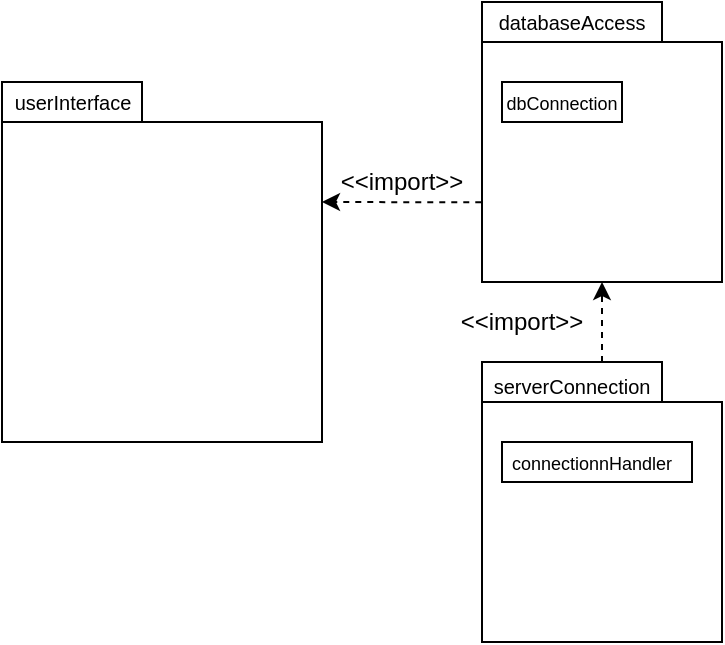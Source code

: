 <mxfile version="14.6.9" type="device"><diagram id="T1SFbGJjnqmOfeQqcoYU" name="Page-1"><mxGraphModel dx="1178" dy="642" grid="1" gridSize="10" guides="1" tooltips="1" connect="1" arrows="1" fold="1" page="1" pageScale="1" pageWidth="827" pageHeight="1169" math="0" shadow="0"><root><mxCell id="0"/><mxCell id="1" parent="0"/><mxCell id="UMg1xNdIXNdOh81jO9CW-11" value="" style="rounded=0;whiteSpace=wrap;html=1;" parent="1" vertex="1"><mxGeometry x="120" y="60" width="70" height="20" as="geometry"/></mxCell><mxCell id="UMg1xNdIXNdOh81jO9CW-7" value="&lt;div style=&quot;font-size: 10px&quot;&gt;&lt;font style=&quot;font-size: 10px&quot;&gt;userInterface&lt;/font&gt;&lt;/div&gt;" style="text;html=1;strokeColor=none;fillColor=none;align=center;verticalAlign=middle;whiteSpace=wrap;rounded=0;" parent="1" vertex="1"><mxGeometry x="127.5" y="60" width="55" height="20" as="geometry"/></mxCell><mxCell id="UMg1xNdIXNdOh81jO9CW-14" value="" style="whiteSpace=wrap;html=1;aspect=fixed;" parent="1" vertex="1"><mxGeometry x="360" y="40" width="120" height="120" as="geometry"/></mxCell><mxCell id="UMg1xNdIXNdOh81jO9CW-15" value="" style="rounded=0;whiteSpace=wrap;html=1;" parent="1" vertex="1"><mxGeometry x="360" y="20" width="90" height="20" as="geometry"/></mxCell><mxCell id="UMg1xNdIXNdOh81jO9CW-16" value="" style="whiteSpace=wrap;html=1;aspect=fixed;" parent="1" vertex="1"><mxGeometry x="360" y="220" width="120" height="120" as="geometry"/></mxCell><mxCell id="UMg1xNdIXNdOh81jO9CW-17" value="" style="rounded=0;whiteSpace=wrap;html=1;" parent="1" vertex="1"><mxGeometry x="360" y="200" width="90" height="20" as="geometry"/></mxCell><mxCell id="UMg1xNdIXNdOh81jO9CW-5" value="&lt;font style=&quot;font-size: 10px&quot;&gt;databaseAccess&lt;/font&gt;" style="text;html=1;strokeColor=none;fillColor=none;align=center;verticalAlign=middle;whiteSpace=wrap;rounded=0;" parent="1" vertex="1"><mxGeometry x="385" y="20" width="40" height="20" as="geometry"/></mxCell><mxCell id="UMg1xNdIXNdOh81jO9CW-19" value="" style="rounded=0;whiteSpace=wrap;html=1;" parent="1" vertex="1"><mxGeometry x="370" y="60" width="60" height="20" as="geometry"/></mxCell><mxCell id="UMg1xNdIXNdOh81jO9CW-9" value="&lt;font style=&quot;font-size: 9px&quot;&gt;dbConnection&lt;/font&gt;" style="text;html=1;strokeColor=none;fillColor=none;align=center;verticalAlign=middle;whiteSpace=wrap;rounded=0;" parent="1" vertex="1"><mxGeometry x="340" y="60" width="120" height="20" as="geometry"/></mxCell><mxCell id="UMg1xNdIXNdOh81jO9CW-8" value="&lt;div&gt;&lt;font style=&quot;font-size: 12px&quot;&gt;&lt;br&gt;&lt;/font&gt;&lt;/div&gt;&lt;div style=&quot;font-size: 10px&quot;&gt;&lt;font style=&quot;font-size: 10px&quot;&gt;serverConnection&lt;br&gt;&lt;/font&gt;&lt;/div&gt;" style="text;html=1;strokeColor=none;fillColor=none;align=center;verticalAlign=middle;whiteSpace=wrap;rounded=0;" parent="1" vertex="1"><mxGeometry x="380" y="190" width="50" height="30" as="geometry"/></mxCell><mxCell id="UMg1xNdIXNdOh81jO9CW-20" style="edgeStyle=orthogonalEdgeStyle;rounded=0;orthogonalLoop=1;jettySize=auto;html=1;exitX=0.5;exitY=1;exitDx=0;exitDy=0;" parent="1" edge="1"><mxGeometry relative="1" as="geometry"><mxPoint x="405.0" y="217.0" as="sourcePoint"/><mxPoint x="405.0" y="217.0" as="targetPoint"/></mxGeometry></mxCell><mxCell id="UMg1xNdIXNdOh81jO9CW-25" value="" style="whiteSpace=wrap;html=1;aspect=fixed;" parent="1" vertex="1"><mxGeometry x="120" y="80" width="160" height="160" as="geometry"/></mxCell><mxCell id="UMg1xNdIXNdOh81jO9CW-26" value="" style="endArrow=classic;html=1;rounded=0;jumpStyle=none;dashed=1;entryX=1;entryY=0.25;entryDx=0;entryDy=0;exitX=-0.003;exitY=0.668;exitDx=0;exitDy=0;exitPerimeter=0;" parent="1" source="UMg1xNdIXNdOh81jO9CW-14" target="UMg1xNdIXNdOh81jO9CW-25" edge="1"><mxGeometry width="50" height="50" relative="1" as="geometry"><mxPoint x="280" y="190" as="sourcePoint"/><mxPoint x="330" y="140" as="targetPoint"/></mxGeometry></mxCell><mxCell id="UMg1xNdIXNdOh81jO9CW-27" value="" style="endArrow=classic;html=1;rounded=0;jumpStyle=none;dashed=1;entryX=0.5;entryY=1;entryDx=0;entryDy=0;exitX=0.8;exitY=0.333;exitDx=0;exitDy=0;exitPerimeter=0;" parent="1" edge="1" target="UMg1xNdIXNdOh81jO9CW-14" source="UMg1xNdIXNdOh81jO9CW-8"><mxGeometry width="50" height="50" relative="1" as="geometry"><mxPoint x="359.64" y="220.16" as="sourcePoint"/><mxPoint x="280" y="220" as="targetPoint"/></mxGeometry></mxCell><mxCell id="UMg1xNdIXNdOh81jO9CW-28" value="&amp;lt;&amp;lt;import&amp;gt;&amp;gt;" style="text;html=1;strokeColor=none;fillColor=none;align=center;verticalAlign=middle;whiteSpace=wrap;rounded=0;" parent="1" vertex="1"><mxGeometry x="300" y="100" width="40" height="20" as="geometry"/></mxCell><mxCell id="UMg1xNdIXNdOh81jO9CW-29" value="&amp;lt;&amp;lt;import&amp;gt;&amp;gt;" style="text;html=1;strokeColor=none;fillColor=none;align=center;verticalAlign=middle;whiteSpace=wrap;rounded=0;" parent="1" vertex="1"><mxGeometry x="360" y="170" width="40" height="20" as="geometry"/></mxCell><mxCell id="UMg1xNdIXNdOh81jO9CW-30" value="" style="rounded=0;whiteSpace=wrap;html=1;" parent="1" vertex="1"><mxGeometry x="370" y="240" width="95" height="20" as="geometry"/></mxCell><mxCell id="UMg1xNdIXNdOh81jO9CW-31" value="&lt;font style=&quot;font-size: 9px&quot;&gt;connectionnHandler&lt;/font&gt;" style="text;html=1;strokeColor=none;fillColor=none;align=center;verticalAlign=middle;whiteSpace=wrap;rounded=0;" parent="1" vertex="1"><mxGeometry x="395" y="240" width="40" height="20" as="geometry"/></mxCell></root></mxGraphModel></diagram></mxfile>